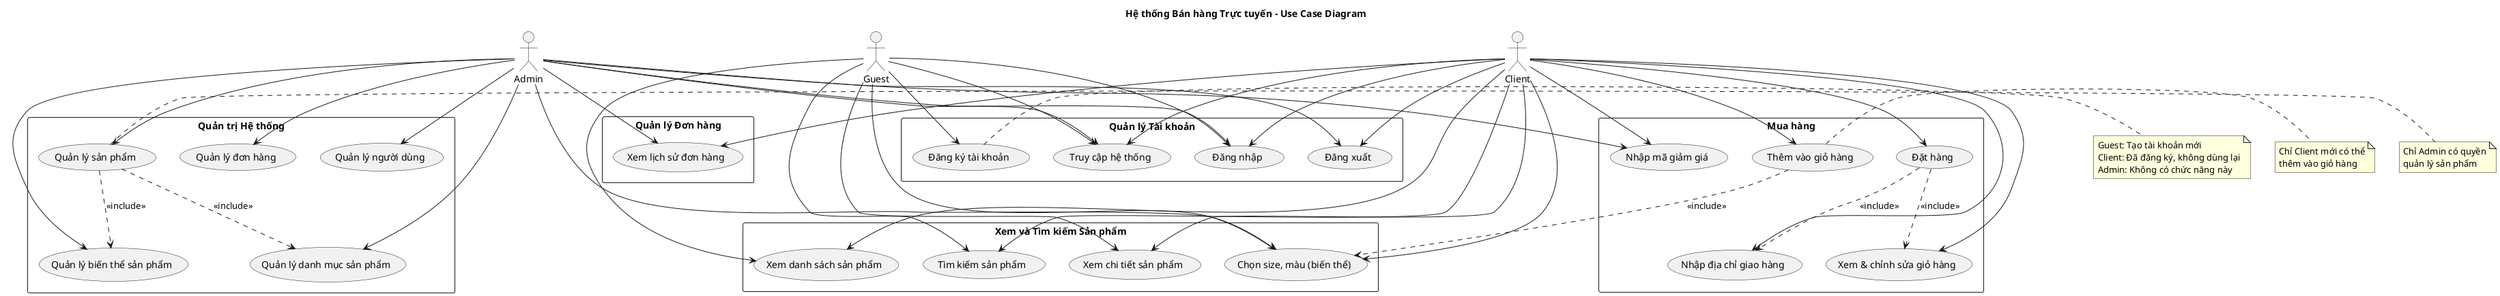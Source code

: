 @startuml E-Commerce System Use Case Diagram

!define RECTANGLE class

title Hệ thống Bán hàng Trực tuyến - Use Case Diagram

' Actors
actor "Admin" as admin
actor "Client" as client  
actor "Guest" as guest

' Use Cases - Account Management
rectangle "Quản lý Tài khoản" {
  usecase "Truy cập hệ thống" as UC1
  usecase "Đăng ký tài khoản" as UC2
  usecase "Đăng nhập" as UC3
  usecase "Đăng xuất" as UC4
}

' Use Cases - Product Viewing & Search
rectangle "Xem và Tìm kiếm Sản phẩm" {
  usecase "Xem danh sách sản phẩm" as UC5
  usecase "Tìm kiếm sản phẩm" as UC6
  usecase "Xem chi tiết sản phẩm" as UC7
  usecase "Chọn size, màu (biến thể)" as UC8
}

' Use Cases - Shopping
rectangle "Mua hàng" {
  usecase "Thêm vào giỏ hàng" as UC9
  usecase "Xem & chỉnh sửa giỏ hàng" as UC10
  usecase "Nhập mã giảm giá" as UC11
  usecase "Nhập địa chỉ giao hàng" as UC12
  usecase "Đặt hàng" as UC13
}

' Use Cases - Order Management
rectangle "Quản lý Đơn hàng" {
  usecase "Xem lịch sử đơn hàng" as UC14
}

' Use Cases - System Administration
rectangle "Quản trị Hệ thống" {
  usecase "Quản lý sản phẩm" as UC15
  usecase "Quản lý danh mục sản phẩm" as UC16
  usecase "Quản lý biến thể sản phẩm" as UC17
  usecase "Quản lý đơn hàng" as UC18
  usecase "Quản lý người dùng" as UC19
}

' Relationships - Admin
admin --> UC1
admin --> UC3
admin --> UC4
admin --> UC8
admin --> UC11
admin --> UC14
admin --> UC15
admin --> UC16
admin --> UC17
admin --> UC18
admin --> UC19

' Relationships - Client
client --> UC1
client --> UC3
client --> UC4
client --> UC5
client --> UC6
client --> UC7
client --> UC8
client --> UC9
client --> UC10
client --> UC11
client --> UC12
client --> UC13
client --> UC14

' Relationships - Guest
guest --> UC1
guest --> UC2
guest --> UC3
guest --> UC5
guest --> UC6
guest --> UC7
guest --> UC8

' Include relationships
UC15 ..> UC16 : <<include>>
UC15 ..> UC17 : <<include>>
UC13 ..> UC10 : <<include>>
UC13 ..> UC12 : <<include>>
UC9 ..> UC8 : <<include>>

' Notes
note right of UC2
  Guest: Tạo tài khoản mới
  Client: Đã đăng ký, không dùng lại
  Admin: Không có chức năng này
end note

note right of UC9
  Chỉ Client mới có thể
  thêm vào giỏ hàng
end note

note right of UC15
  Chỉ Admin có quyền
  quản lý sản phẩm
end note

@enduml